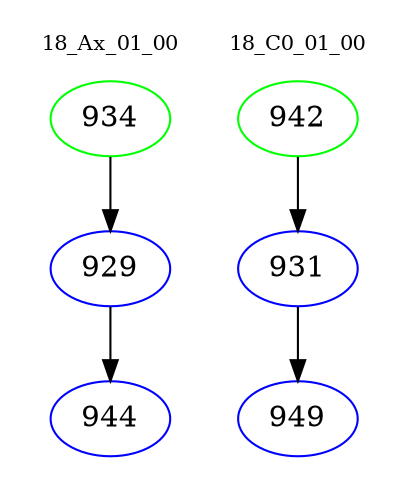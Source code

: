digraph{
subgraph cluster_0 {
color = white
label = "18_Ax_01_00";
fontsize=10;
T0_934 [label="934", color="green"]
T0_934 -> T0_929 [color="black"]
T0_929 [label="929", color="blue"]
T0_929 -> T0_944 [color="black"]
T0_944 [label="944", color="blue"]
}
subgraph cluster_1 {
color = white
label = "18_C0_01_00";
fontsize=10;
T1_942 [label="942", color="green"]
T1_942 -> T1_931 [color="black"]
T1_931 [label="931", color="blue"]
T1_931 -> T1_949 [color="black"]
T1_949 [label="949", color="blue"]
}
}
